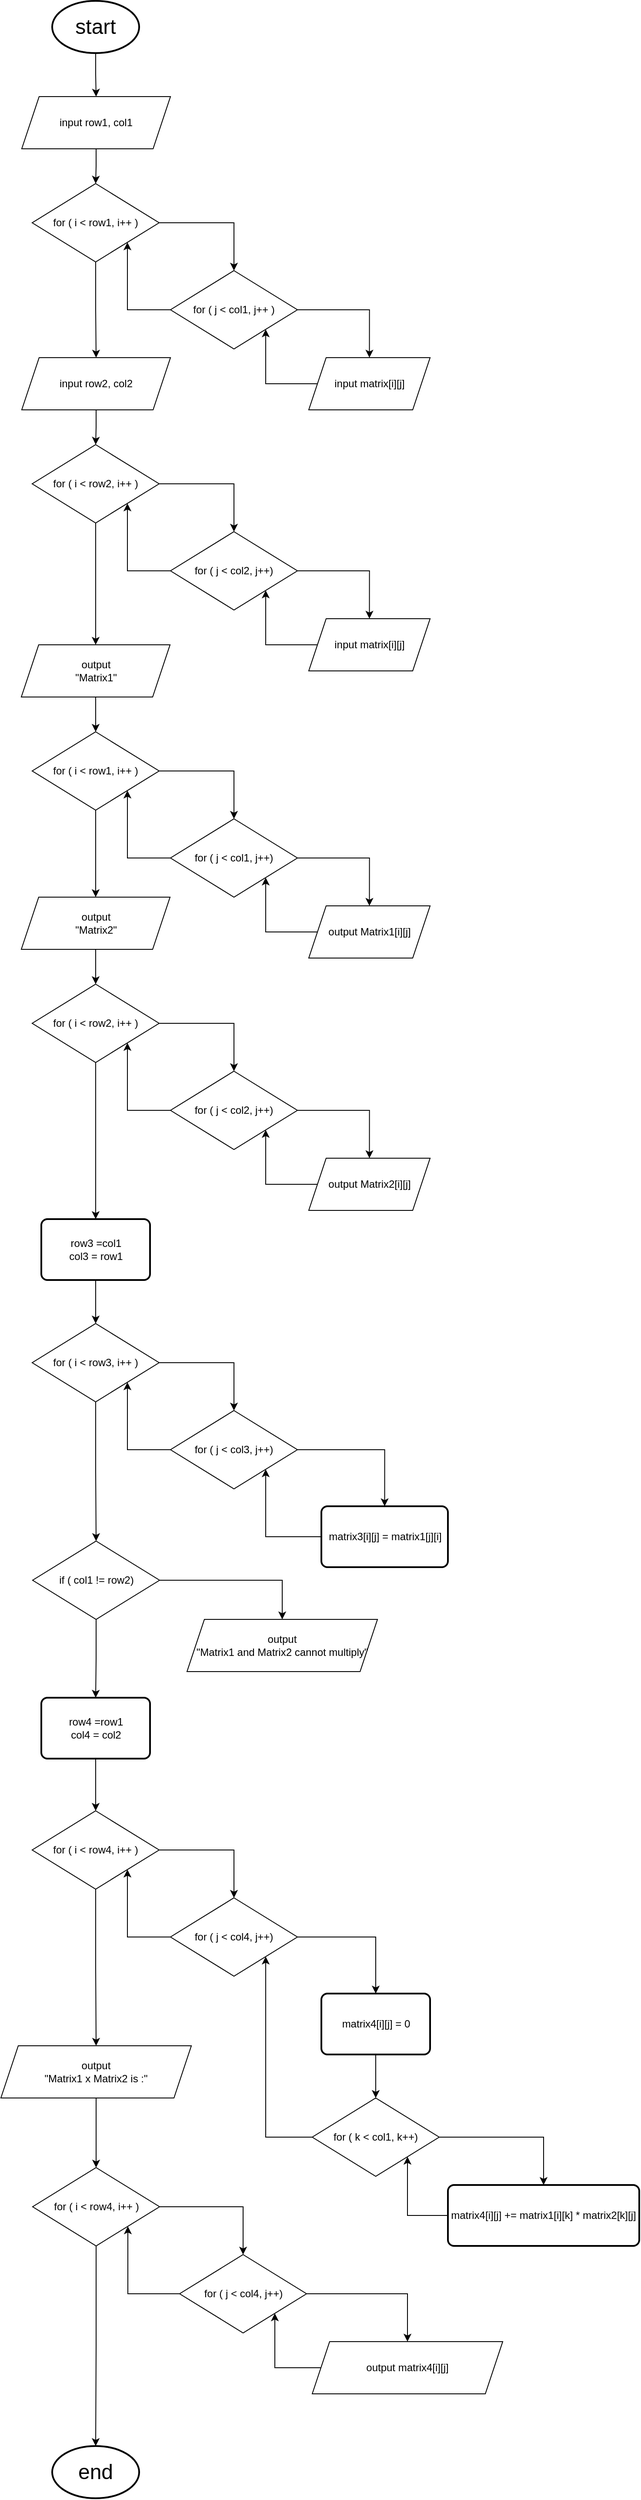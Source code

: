 <mxfile version="25.0.3">
  <diagram name="Page-1" id="6kvfa_6h6tVvRZBN9jJi">
    <mxGraphModel dx="2607" dy="1356" grid="1" gridSize="10" guides="1" tooltips="1" connect="1" arrows="1" fold="1" page="1" pageScale="1" pageWidth="850" pageHeight="1100" math="0" shadow="0">
      <root>
        <mxCell id="0" />
        <mxCell id="1" parent="0" />
        <mxCell id="hdkeTffcCmkld0RfmDk9-12" style="edgeStyle=orthogonalEdgeStyle;rounded=0;orthogonalLoop=1;jettySize=auto;html=1;entryX=0.5;entryY=0;entryDx=0;entryDy=0;" edge="1" parent="1" source="hdkeTffcCmkld0RfmDk9-1" target="hdkeTffcCmkld0RfmDk9-3">
          <mxGeometry relative="1" as="geometry" />
        </mxCell>
        <mxCell id="hdkeTffcCmkld0RfmDk9-1" value="&lt;font style=&quot;font-size: 24px;&quot;&gt;start&lt;/font&gt;" style="strokeWidth=2;html=1;shape=mxgraph.flowchart.start_1;whiteSpace=wrap;" vertex="1" parent="1">
          <mxGeometry x="375" y="40" width="100" height="60" as="geometry" />
        </mxCell>
        <mxCell id="hdkeTffcCmkld0RfmDk9-2" value="&lt;font style=&quot;font-size: 24px;&quot;&gt;end&lt;/font&gt;" style="strokeWidth=2;html=1;shape=mxgraph.flowchart.start_1;whiteSpace=wrap;" vertex="1" parent="1">
          <mxGeometry x="375" y="2850" width="100" height="60" as="geometry" />
        </mxCell>
        <mxCell id="hdkeTffcCmkld0RfmDk9-13" style="edgeStyle=orthogonalEdgeStyle;rounded=0;orthogonalLoop=1;jettySize=auto;html=1;entryX=0.5;entryY=0;entryDx=0;entryDy=0;" edge="1" parent="1" source="hdkeTffcCmkld0RfmDk9-3" target="hdkeTffcCmkld0RfmDk9-4">
          <mxGeometry relative="1" as="geometry" />
        </mxCell>
        <mxCell id="hdkeTffcCmkld0RfmDk9-3" value="input row1, col1" style="shape=parallelogram;perimeter=parallelogramPerimeter;whiteSpace=wrap;html=1;fixedSize=1;" vertex="1" parent="1">
          <mxGeometry x="340" y="150" width="171" height="60" as="geometry" />
        </mxCell>
        <mxCell id="hdkeTffcCmkld0RfmDk9-10" style="edgeStyle=orthogonalEdgeStyle;rounded=0;orthogonalLoop=1;jettySize=auto;html=1;entryX=0.5;entryY=0;entryDx=0;entryDy=0;" edge="1" parent="1" source="hdkeTffcCmkld0RfmDk9-4" target="hdkeTffcCmkld0RfmDk9-6">
          <mxGeometry relative="1" as="geometry" />
        </mxCell>
        <mxCell id="hdkeTffcCmkld0RfmDk9-24" style="edgeStyle=orthogonalEdgeStyle;rounded=0;orthogonalLoop=1;jettySize=auto;html=1;entryX=0.5;entryY=0;entryDx=0;entryDy=0;" edge="1" parent="1" source="hdkeTffcCmkld0RfmDk9-4" target="hdkeTffcCmkld0RfmDk9-16">
          <mxGeometry relative="1" as="geometry" />
        </mxCell>
        <mxCell id="hdkeTffcCmkld0RfmDk9-4" value="for ( i &amp;lt; row1, i++ )" style="rhombus;whiteSpace=wrap;html=1;" vertex="1" parent="1">
          <mxGeometry x="352" y="250" width="146" height="90" as="geometry" />
        </mxCell>
        <mxCell id="hdkeTffcCmkld0RfmDk9-8" style="edgeStyle=orthogonalEdgeStyle;rounded=0;orthogonalLoop=1;jettySize=auto;html=1;entryX=0.5;entryY=0;entryDx=0;entryDy=0;" edge="1" parent="1" source="hdkeTffcCmkld0RfmDk9-6" target="hdkeTffcCmkld0RfmDk9-7">
          <mxGeometry relative="1" as="geometry" />
        </mxCell>
        <mxCell id="hdkeTffcCmkld0RfmDk9-11" style="edgeStyle=orthogonalEdgeStyle;rounded=0;orthogonalLoop=1;jettySize=auto;html=1;entryX=1;entryY=1;entryDx=0;entryDy=0;" edge="1" parent="1" source="hdkeTffcCmkld0RfmDk9-6" target="hdkeTffcCmkld0RfmDk9-4">
          <mxGeometry relative="1" as="geometry" />
        </mxCell>
        <mxCell id="hdkeTffcCmkld0RfmDk9-6" value="for ( j &amp;lt; col1, j++ )" style="rhombus;whiteSpace=wrap;html=1;" vertex="1" parent="1">
          <mxGeometry x="511" y="350" width="146" height="90" as="geometry" />
        </mxCell>
        <mxCell id="hdkeTffcCmkld0RfmDk9-9" style="edgeStyle=orthogonalEdgeStyle;rounded=0;orthogonalLoop=1;jettySize=auto;html=1;entryX=1;entryY=1;entryDx=0;entryDy=0;" edge="1" parent="1" source="hdkeTffcCmkld0RfmDk9-7" target="hdkeTffcCmkld0RfmDk9-6">
          <mxGeometry relative="1" as="geometry" />
        </mxCell>
        <mxCell id="hdkeTffcCmkld0RfmDk9-7" value="input matrix[i][j]" style="shape=parallelogram;perimeter=parallelogramPerimeter;whiteSpace=wrap;html=1;fixedSize=1;" vertex="1" parent="1">
          <mxGeometry x="670" y="450" width="139.5" height="60" as="geometry" />
        </mxCell>
        <mxCell id="hdkeTffcCmkld0RfmDk9-15" style="edgeStyle=orthogonalEdgeStyle;rounded=0;orthogonalLoop=1;jettySize=auto;html=1;entryX=0.5;entryY=0;entryDx=0;entryDy=0;" edge="1" parent="1" source="hdkeTffcCmkld0RfmDk9-16" target="hdkeTffcCmkld0RfmDk9-18">
          <mxGeometry relative="1" as="geometry" />
        </mxCell>
        <mxCell id="hdkeTffcCmkld0RfmDk9-16" value="input row2, col2" style="shape=parallelogram;perimeter=parallelogramPerimeter;whiteSpace=wrap;html=1;fixedSize=1;" vertex="1" parent="1">
          <mxGeometry x="340" y="450" width="171" height="60" as="geometry" />
        </mxCell>
        <mxCell id="hdkeTffcCmkld0RfmDk9-17" style="edgeStyle=orthogonalEdgeStyle;rounded=0;orthogonalLoop=1;jettySize=auto;html=1;entryX=0.5;entryY=0;entryDx=0;entryDy=0;" edge="1" parent="1" source="hdkeTffcCmkld0RfmDk9-18" target="hdkeTffcCmkld0RfmDk9-21">
          <mxGeometry relative="1" as="geometry" />
        </mxCell>
        <mxCell id="hdkeTffcCmkld0RfmDk9-26" style="edgeStyle=orthogonalEdgeStyle;rounded=0;orthogonalLoop=1;jettySize=auto;html=1;entryX=0.5;entryY=0;entryDx=0;entryDy=0;" edge="1" parent="1" source="hdkeTffcCmkld0RfmDk9-18" target="hdkeTffcCmkld0RfmDk9-25">
          <mxGeometry relative="1" as="geometry" />
        </mxCell>
        <mxCell id="hdkeTffcCmkld0RfmDk9-18" value="for ( i &amp;lt; row2, i++ )" style="rhombus;whiteSpace=wrap;html=1;" vertex="1" parent="1">
          <mxGeometry x="352" y="550" width="146" height="90" as="geometry" />
        </mxCell>
        <mxCell id="hdkeTffcCmkld0RfmDk9-19" style="edgeStyle=orthogonalEdgeStyle;rounded=0;orthogonalLoop=1;jettySize=auto;html=1;entryX=0.5;entryY=0;entryDx=0;entryDy=0;" edge="1" parent="1" source="hdkeTffcCmkld0RfmDk9-21" target="hdkeTffcCmkld0RfmDk9-23">
          <mxGeometry relative="1" as="geometry" />
        </mxCell>
        <mxCell id="hdkeTffcCmkld0RfmDk9-20" style="edgeStyle=orthogonalEdgeStyle;rounded=0;orthogonalLoop=1;jettySize=auto;html=1;entryX=1;entryY=1;entryDx=0;entryDy=0;" edge="1" parent="1" source="hdkeTffcCmkld0RfmDk9-21" target="hdkeTffcCmkld0RfmDk9-18">
          <mxGeometry relative="1" as="geometry" />
        </mxCell>
        <mxCell id="hdkeTffcCmkld0RfmDk9-21" value="for ( j &amp;lt; col2, j++)" style="rhombus;whiteSpace=wrap;html=1;" vertex="1" parent="1">
          <mxGeometry x="511" y="650" width="146" height="90" as="geometry" />
        </mxCell>
        <mxCell id="hdkeTffcCmkld0RfmDk9-22" style="edgeStyle=orthogonalEdgeStyle;rounded=0;orthogonalLoop=1;jettySize=auto;html=1;entryX=1;entryY=1;entryDx=0;entryDy=0;" edge="1" parent="1" source="hdkeTffcCmkld0RfmDk9-23" target="hdkeTffcCmkld0RfmDk9-21">
          <mxGeometry relative="1" as="geometry" />
        </mxCell>
        <mxCell id="hdkeTffcCmkld0RfmDk9-23" value="input matrix[i][j]" style="shape=parallelogram;perimeter=parallelogramPerimeter;whiteSpace=wrap;html=1;fixedSize=1;" vertex="1" parent="1">
          <mxGeometry x="670" y="750" width="139.5" height="60" as="geometry" />
        </mxCell>
        <mxCell id="hdkeTffcCmkld0RfmDk9-31" style="edgeStyle=orthogonalEdgeStyle;rounded=0;orthogonalLoop=1;jettySize=auto;html=1;" edge="1" parent="1" source="hdkeTffcCmkld0RfmDk9-25" target="hdkeTffcCmkld0RfmDk9-28">
          <mxGeometry relative="1" as="geometry" />
        </mxCell>
        <mxCell id="hdkeTffcCmkld0RfmDk9-25" value="output&lt;div&gt;&quot;Matrix1&quot;&lt;/div&gt;" style="shape=parallelogram;perimeter=parallelogramPerimeter;whiteSpace=wrap;html=1;fixedSize=1;" vertex="1" parent="1">
          <mxGeometry x="339.5" y="780" width="171" height="60" as="geometry" />
        </mxCell>
        <mxCell id="hdkeTffcCmkld0RfmDk9-32" style="edgeStyle=orthogonalEdgeStyle;rounded=0;orthogonalLoop=1;jettySize=auto;html=1;entryX=0.5;entryY=0;entryDx=0;entryDy=0;" edge="1" parent="1" source="hdkeTffcCmkld0RfmDk9-28" target="hdkeTffcCmkld0RfmDk9-29">
          <mxGeometry relative="1" as="geometry" />
        </mxCell>
        <mxCell id="hdkeTffcCmkld0RfmDk9-40" style="edgeStyle=orthogonalEdgeStyle;rounded=0;orthogonalLoop=1;jettySize=auto;html=1;entryX=0.5;entryY=0;entryDx=0;entryDy=0;" edge="1" parent="1" source="hdkeTffcCmkld0RfmDk9-28" target="hdkeTffcCmkld0RfmDk9-36">
          <mxGeometry relative="1" as="geometry" />
        </mxCell>
        <mxCell id="hdkeTffcCmkld0RfmDk9-28" value="for ( i &amp;lt; row1, i++ )" style="rhombus;whiteSpace=wrap;html=1;" vertex="1" parent="1">
          <mxGeometry x="352" y="880" width="146" height="90" as="geometry" />
        </mxCell>
        <mxCell id="hdkeTffcCmkld0RfmDk9-33" style="edgeStyle=orthogonalEdgeStyle;rounded=0;orthogonalLoop=1;jettySize=auto;html=1;entryX=1;entryY=1;entryDx=0;entryDy=0;" edge="1" parent="1" source="hdkeTffcCmkld0RfmDk9-29" target="hdkeTffcCmkld0RfmDk9-28">
          <mxGeometry relative="1" as="geometry" />
        </mxCell>
        <mxCell id="hdkeTffcCmkld0RfmDk9-34" style="edgeStyle=orthogonalEdgeStyle;rounded=0;orthogonalLoop=1;jettySize=auto;html=1;entryX=0.5;entryY=0;entryDx=0;entryDy=0;" edge="1" parent="1" source="hdkeTffcCmkld0RfmDk9-29" target="hdkeTffcCmkld0RfmDk9-30">
          <mxGeometry relative="1" as="geometry" />
        </mxCell>
        <mxCell id="hdkeTffcCmkld0RfmDk9-29" value="for ( j &amp;lt; col1, j++)" style="rhombus;whiteSpace=wrap;html=1;" vertex="1" parent="1">
          <mxGeometry x="511" y="980" width="146" height="90" as="geometry" />
        </mxCell>
        <mxCell id="hdkeTffcCmkld0RfmDk9-35" style="edgeStyle=orthogonalEdgeStyle;rounded=0;orthogonalLoop=1;jettySize=auto;html=1;entryX=1;entryY=1;entryDx=0;entryDy=0;" edge="1" parent="1" source="hdkeTffcCmkld0RfmDk9-30" target="hdkeTffcCmkld0RfmDk9-29">
          <mxGeometry relative="1" as="geometry" />
        </mxCell>
        <mxCell id="hdkeTffcCmkld0RfmDk9-30" value="output Matrix1[i][j]" style="shape=parallelogram;perimeter=parallelogramPerimeter;whiteSpace=wrap;html=1;fixedSize=1;" vertex="1" parent="1">
          <mxGeometry x="670" y="1080" width="139.5" height="60" as="geometry" />
        </mxCell>
        <mxCell id="hdkeTffcCmkld0RfmDk9-41" value="" style="edgeStyle=orthogonalEdgeStyle;rounded=0;orthogonalLoop=1;jettySize=auto;html=1;" edge="1" parent="1" source="hdkeTffcCmkld0RfmDk9-36" target="hdkeTffcCmkld0RfmDk9-37">
          <mxGeometry relative="1" as="geometry" />
        </mxCell>
        <mxCell id="hdkeTffcCmkld0RfmDk9-36" value="output&lt;div&gt;&quot;Matrix2&quot;&lt;/div&gt;" style="shape=parallelogram;perimeter=parallelogramPerimeter;whiteSpace=wrap;html=1;fixedSize=1;" vertex="1" parent="1">
          <mxGeometry x="339.5" y="1070" width="171" height="60" as="geometry" />
        </mxCell>
        <mxCell id="hdkeTffcCmkld0RfmDk9-42" style="edgeStyle=orthogonalEdgeStyle;rounded=0;orthogonalLoop=1;jettySize=auto;html=1;entryX=0.5;entryY=0;entryDx=0;entryDy=0;" edge="1" parent="1" source="hdkeTffcCmkld0RfmDk9-37" target="hdkeTffcCmkld0RfmDk9-38">
          <mxGeometry relative="1" as="geometry" />
        </mxCell>
        <mxCell id="hdkeTffcCmkld0RfmDk9-47" style="edgeStyle=orthogonalEdgeStyle;rounded=0;orthogonalLoop=1;jettySize=auto;html=1;entryX=0.5;entryY=0;entryDx=0;entryDy=0;" edge="1" parent="1" source="hdkeTffcCmkld0RfmDk9-37" target="hdkeTffcCmkld0RfmDk9-46">
          <mxGeometry relative="1" as="geometry" />
        </mxCell>
        <mxCell id="hdkeTffcCmkld0RfmDk9-37" value="for ( i &amp;lt; row2, i++ )" style="rhombus;whiteSpace=wrap;html=1;" vertex="1" parent="1">
          <mxGeometry x="352" y="1170" width="146" height="90" as="geometry" />
        </mxCell>
        <mxCell id="hdkeTffcCmkld0RfmDk9-43" style="edgeStyle=orthogonalEdgeStyle;rounded=0;orthogonalLoop=1;jettySize=auto;html=1;entryX=1;entryY=1;entryDx=0;entryDy=0;" edge="1" parent="1" source="hdkeTffcCmkld0RfmDk9-38" target="hdkeTffcCmkld0RfmDk9-37">
          <mxGeometry relative="1" as="geometry" />
        </mxCell>
        <mxCell id="hdkeTffcCmkld0RfmDk9-44" style="edgeStyle=orthogonalEdgeStyle;rounded=0;orthogonalLoop=1;jettySize=auto;html=1;entryX=0.5;entryY=0;entryDx=0;entryDy=0;" edge="1" parent="1" source="hdkeTffcCmkld0RfmDk9-38" target="hdkeTffcCmkld0RfmDk9-39">
          <mxGeometry relative="1" as="geometry" />
        </mxCell>
        <mxCell id="hdkeTffcCmkld0RfmDk9-38" value="for ( j &amp;lt; col2, j++)" style="rhombus;whiteSpace=wrap;html=1;" vertex="1" parent="1">
          <mxGeometry x="511" y="1270" width="146" height="90" as="geometry" />
        </mxCell>
        <mxCell id="hdkeTffcCmkld0RfmDk9-45" style="edgeStyle=orthogonalEdgeStyle;rounded=0;orthogonalLoop=1;jettySize=auto;html=1;entryX=1;entryY=1;entryDx=0;entryDy=0;" edge="1" parent="1" source="hdkeTffcCmkld0RfmDk9-39" target="hdkeTffcCmkld0RfmDk9-38">
          <mxGeometry relative="1" as="geometry" />
        </mxCell>
        <mxCell id="hdkeTffcCmkld0RfmDk9-39" value="output Matrix2[i][j]" style="shape=parallelogram;perimeter=parallelogramPerimeter;whiteSpace=wrap;html=1;fixedSize=1;" vertex="1" parent="1">
          <mxGeometry x="670" y="1370" width="139.5" height="60" as="geometry" />
        </mxCell>
        <mxCell id="hdkeTffcCmkld0RfmDk9-52" style="edgeStyle=orthogonalEdgeStyle;rounded=0;orthogonalLoop=1;jettySize=auto;html=1;entryX=0.5;entryY=0;entryDx=0;entryDy=0;" edge="1" parent="1" source="hdkeTffcCmkld0RfmDk9-46" target="hdkeTffcCmkld0RfmDk9-48">
          <mxGeometry relative="1" as="geometry" />
        </mxCell>
        <mxCell id="hdkeTffcCmkld0RfmDk9-46" value="row3 =col1&lt;div&gt;col3 = row1&lt;/div&gt;" style="rounded=1;whiteSpace=wrap;html=1;absoluteArcSize=1;arcSize=14;strokeWidth=2;" vertex="1" parent="1">
          <mxGeometry x="362.5" y="1440" width="125" height="70" as="geometry" />
        </mxCell>
        <mxCell id="hdkeTffcCmkld0RfmDk9-53" style="edgeStyle=orthogonalEdgeStyle;rounded=0;orthogonalLoop=1;jettySize=auto;html=1;entryX=0.5;entryY=0;entryDx=0;entryDy=0;" edge="1" parent="1" source="hdkeTffcCmkld0RfmDk9-48" target="hdkeTffcCmkld0RfmDk9-49">
          <mxGeometry relative="1" as="geometry" />
        </mxCell>
        <mxCell id="hdkeTffcCmkld0RfmDk9-62" style="edgeStyle=orthogonalEdgeStyle;rounded=0;orthogonalLoop=1;jettySize=auto;html=1;entryX=0.5;entryY=0;entryDx=0;entryDy=0;" edge="1" parent="1" source="hdkeTffcCmkld0RfmDk9-48" target="hdkeTffcCmkld0RfmDk9-57">
          <mxGeometry relative="1" as="geometry" />
        </mxCell>
        <mxCell id="hdkeTffcCmkld0RfmDk9-48" value="for ( i &amp;lt; row3, i++ )" style="rhombus;whiteSpace=wrap;html=1;" vertex="1" parent="1">
          <mxGeometry x="352" y="1560" width="146" height="90" as="geometry" />
        </mxCell>
        <mxCell id="hdkeTffcCmkld0RfmDk9-54" style="edgeStyle=orthogonalEdgeStyle;rounded=0;orthogonalLoop=1;jettySize=auto;html=1;entryX=0.5;entryY=0;entryDx=0;entryDy=0;" edge="1" parent="1" source="hdkeTffcCmkld0RfmDk9-49" target="hdkeTffcCmkld0RfmDk9-51">
          <mxGeometry relative="1" as="geometry" />
        </mxCell>
        <mxCell id="hdkeTffcCmkld0RfmDk9-55" style="edgeStyle=orthogonalEdgeStyle;rounded=0;orthogonalLoop=1;jettySize=auto;html=1;entryX=1;entryY=1;entryDx=0;entryDy=0;" edge="1" parent="1" source="hdkeTffcCmkld0RfmDk9-49" target="hdkeTffcCmkld0RfmDk9-48">
          <mxGeometry relative="1" as="geometry" />
        </mxCell>
        <mxCell id="hdkeTffcCmkld0RfmDk9-49" value="for ( j &amp;lt; col3, j++)" style="rhombus;whiteSpace=wrap;html=1;" vertex="1" parent="1">
          <mxGeometry x="511" y="1660" width="146" height="90" as="geometry" />
        </mxCell>
        <mxCell id="hdkeTffcCmkld0RfmDk9-56" style="edgeStyle=orthogonalEdgeStyle;rounded=0;orthogonalLoop=1;jettySize=auto;html=1;entryX=1;entryY=1;entryDx=0;entryDy=0;" edge="1" parent="1" source="hdkeTffcCmkld0RfmDk9-51" target="hdkeTffcCmkld0RfmDk9-49">
          <mxGeometry relative="1" as="geometry" />
        </mxCell>
        <mxCell id="hdkeTffcCmkld0RfmDk9-51" value="matrix3[i][j] = matrix1[j][i]" style="rounded=1;whiteSpace=wrap;html=1;absoluteArcSize=1;arcSize=14;strokeWidth=2;" vertex="1" parent="1">
          <mxGeometry x="684.5" y="1770" width="145.5" height="70" as="geometry" />
        </mxCell>
        <mxCell id="hdkeTffcCmkld0RfmDk9-59" style="edgeStyle=orthogonalEdgeStyle;rounded=0;orthogonalLoop=1;jettySize=auto;html=1;entryX=0.5;entryY=0;entryDx=0;entryDy=0;" edge="1" parent="1" source="hdkeTffcCmkld0RfmDk9-57" target="hdkeTffcCmkld0RfmDk9-58">
          <mxGeometry relative="1" as="geometry" />
        </mxCell>
        <mxCell id="hdkeTffcCmkld0RfmDk9-61" style="edgeStyle=orthogonalEdgeStyle;rounded=0;orthogonalLoop=1;jettySize=auto;html=1;entryX=0.5;entryY=0;entryDx=0;entryDy=0;" edge="1" parent="1" source="hdkeTffcCmkld0RfmDk9-57" target="hdkeTffcCmkld0RfmDk9-60">
          <mxGeometry relative="1" as="geometry" />
        </mxCell>
        <mxCell id="hdkeTffcCmkld0RfmDk9-57" value="if ( col1 != row2)" style="rhombus;whiteSpace=wrap;html=1;" vertex="1" parent="1">
          <mxGeometry x="352.5" y="1810" width="146" height="90" as="geometry" />
        </mxCell>
        <mxCell id="hdkeTffcCmkld0RfmDk9-58" value="output&lt;br&gt;&quot;Matrix1 and Matrix2 cannot multiply&quot;" style="shape=parallelogram;perimeter=parallelogramPerimeter;whiteSpace=wrap;html=1;fixedSize=1;" vertex="1" parent="1">
          <mxGeometry x="530" y="1900" width="219" height="60" as="geometry" />
        </mxCell>
        <mxCell id="hdkeTffcCmkld0RfmDk9-67" style="edgeStyle=orthogonalEdgeStyle;rounded=0;orthogonalLoop=1;jettySize=auto;html=1;entryX=0.5;entryY=0;entryDx=0;entryDy=0;" edge="1" parent="1" source="hdkeTffcCmkld0RfmDk9-60" target="hdkeTffcCmkld0RfmDk9-65">
          <mxGeometry relative="1" as="geometry" />
        </mxCell>
        <mxCell id="hdkeTffcCmkld0RfmDk9-60" value="row4 =row1&lt;div&gt;col4 = col2&lt;/div&gt;" style="rounded=1;whiteSpace=wrap;html=1;absoluteArcSize=1;arcSize=14;strokeWidth=2;" vertex="1" parent="1">
          <mxGeometry x="362.5" y="1990" width="125" height="70" as="geometry" />
        </mxCell>
        <mxCell id="hdkeTffcCmkld0RfmDk9-76" style="edgeStyle=orthogonalEdgeStyle;rounded=0;orthogonalLoop=1;jettySize=auto;html=1;entryX=0.5;entryY=0;entryDx=0;entryDy=0;" edge="1" parent="1" source="hdkeTffcCmkld0RfmDk9-65" target="hdkeTffcCmkld0RfmDk9-66">
          <mxGeometry relative="1" as="geometry" />
        </mxCell>
        <mxCell id="hdkeTffcCmkld0RfmDk9-79" style="edgeStyle=orthogonalEdgeStyle;rounded=0;orthogonalLoop=1;jettySize=auto;html=1;entryX=0.5;entryY=0;entryDx=0;entryDy=0;" edge="1" parent="1" source="hdkeTffcCmkld0RfmDk9-65" target="hdkeTffcCmkld0RfmDk9-78">
          <mxGeometry relative="1" as="geometry" />
        </mxCell>
        <mxCell id="hdkeTffcCmkld0RfmDk9-65" value="for ( i &amp;lt; row4, i++ )" style="rhombus;whiteSpace=wrap;html=1;" vertex="1" parent="1">
          <mxGeometry x="352" y="2120" width="146" height="90" as="geometry" />
        </mxCell>
        <mxCell id="hdkeTffcCmkld0RfmDk9-75" style="edgeStyle=orthogonalEdgeStyle;rounded=0;orthogonalLoop=1;jettySize=auto;html=1;entryX=0.5;entryY=0;entryDx=0;entryDy=0;" edge="1" parent="1" source="hdkeTffcCmkld0RfmDk9-66" target="hdkeTffcCmkld0RfmDk9-68">
          <mxGeometry relative="1" as="geometry" />
        </mxCell>
        <mxCell id="hdkeTffcCmkld0RfmDk9-77" style="edgeStyle=orthogonalEdgeStyle;rounded=0;orthogonalLoop=1;jettySize=auto;html=1;entryX=1;entryY=1;entryDx=0;entryDy=0;" edge="1" parent="1" source="hdkeTffcCmkld0RfmDk9-66" target="hdkeTffcCmkld0RfmDk9-65">
          <mxGeometry relative="1" as="geometry" />
        </mxCell>
        <mxCell id="hdkeTffcCmkld0RfmDk9-66" value="for ( j &amp;lt; col4, j++)" style="rhombus;whiteSpace=wrap;html=1;" vertex="1" parent="1">
          <mxGeometry x="511" y="2220" width="146" height="90" as="geometry" />
        </mxCell>
        <mxCell id="hdkeTffcCmkld0RfmDk9-70" style="edgeStyle=orthogonalEdgeStyle;rounded=0;orthogonalLoop=1;jettySize=auto;html=1;entryX=0.5;entryY=0;entryDx=0;entryDy=0;" edge="1" parent="1" source="hdkeTffcCmkld0RfmDk9-68" target="hdkeTffcCmkld0RfmDk9-69">
          <mxGeometry relative="1" as="geometry" />
        </mxCell>
        <mxCell id="hdkeTffcCmkld0RfmDk9-68" value="matrix4[i][j] = 0" style="rounded=1;whiteSpace=wrap;html=1;absoluteArcSize=1;arcSize=14;strokeWidth=2;" vertex="1" parent="1">
          <mxGeometry x="684.5" y="2330" width="125" height="70" as="geometry" />
        </mxCell>
        <mxCell id="hdkeTffcCmkld0RfmDk9-72" style="edgeStyle=orthogonalEdgeStyle;rounded=0;orthogonalLoop=1;jettySize=auto;html=1;" edge="1" parent="1" source="hdkeTffcCmkld0RfmDk9-69" target="hdkeTffcCmkld0RfmDk9-71">
          <mxGeometry relative="1" as="geometry" />
        </mxCell>
        <mxCell id="hdkeTffcCmkld0RfmDk9-74" style="edgeStyle=orthogonalEdgeStyle;rounded=0;orthogonalLoop=1;jettySize=auto;html=1;entryX=1;entryY=1;entryDx=0;entryDy=0;" edge="1" parent="1" source="hdkeTffcCmkld0RfmDk9-69" target="hdkeTffcCmkld0RfmDk9-66">
          <mxGeometry relative="1" as="geometry" />
        </mxCell>
        <mxCell id="hdkeTffcCmkld0RfmDk9-69" value="for ( k &amp;lt; col1, k++)" style="rhombus;whiteSpace=wrap;html=1;" vertex="1" parent="1">
          <mxGeometry x="674" y="2450" width="146" height="90" as="geometry" />
        </mxCell>
        <mxCell id="hdkeTffcCmkld0RfmDk9-73" style="edgeStyle=orthogonalEdgeStyle;rounded=0;orthogonalLoop=1;jettySize=auto;html=1;entryX=1;entryY=1;entryDx=0;entryDy=0;" edge="1" parent="1" source="hdkeTffcCmkld0RfmDk9-71" target="hdkeTffcCmkld0RfmDk9-69">
          <mxGeometry relative="1" as="geometry" />
        </mxCell>
        <mxCell id="hdkeTffcCmkld0RfmDk9-71" value="matrix4[i][j] += matrix1[i][k] * matrix2[k][j]" style="rounded=1;whiteSpace=wrap;html=1;absoluteArcSize=1;arcSize=14;strokeWidth=2;" vertex="1" parent="1">
          <mxGeometry x="830" y="2550" width="220" height="70" as="geometry" />
        </mxCell>
        <mxCell id="hdkeTffcCmkld0RfmDk9-82" style="edgeStyle=orthogonalEdgeStyle;rounded=0;orthogonalLoop=1;jettySize=auto;html=1;entryX=0.5;entryY=0;entryDx=0;entryDy=0;" edge="1" parent="1" source="hdkeTffcCmkld0RfmDk9-78" target="hdkeTffcCmkld0RfmDk9-80">
          <mxGeometry relative="1" as="geometry" />
        </mxCell>
        <mxCell id="hdkeTffcCmkld0RfmDk9-78" value="output&lt;br&gt;&quot;Matrix1 x Matrix2 is :&quot;" style="shape=parallelogram;perimeter=parallelogramPerimeter;whiteSpace=wrap;html=1;fixedSize=1;" vertex="1" parent="1">
          <mxGeometry x="316" y="2390" width="219" height="60" as="geometry" />
        </mxCell>
        <mxCell id="hdkeTffcCmkld0RfmDk9-86" style="edgeStyle=orthogonalEdgeStyle;rounded=0;orthogonalLoop=1;jettySize=auto;html=1;entryX=0.5;entryY=0;entryDx=0;entryDy=0;" edge="1" parent="1" source="hdkeTffcCmkld0RfmDk9-80" target="hdkeTffcCmkld0RfmDk9-81">
          <mxGeometry relative="1" as="geometry" />
        </mxCell>
        <mxCell id="hdkeTffcCmkld0RfmDk9-80" value="for ( i &amp;lt; row4, i++ )" style="rhombus;whiteSpace=wrap;html=1;" vertex="1" parent="1">
          <mxGeometry x="352.5" y="2530" width="146" height="90" as="geometry" />
        </mxCell>
        <mxCell id="hdkeTffcCmkld0RfmDk9-84" style="edgeStyle=orthogonalEdgeStyle;rounded=0;orthogonalLoop=1;jettySize=auto;html=1;entryX=0.5;entryY=0;entryDx=0;entryDy=0;" edge="1" parent="1" source="hdkeTffcCmkld0RfmDk9-81" target="hdkeTffcCmkld0RfmDk9-83">
          <mxGeometry relative="1" as="geometry" />
        </mxCell>
        <mxCell id="hdkeTffcCmkld0RfmDk9-87" style="edgeStyle=orthogonalEdgeStyle;rounded=0;orthogonalLoop=1;jettySize=auto;html=1;entryX=1;entryY=1;entryDx=0;entryDy=0;" edge="1" parent="1" source="hdkeTffcCmkld0RfmDk9-81" target="hdkeTffcCmkld0RfmDk9-80">
          <mxGeometry relative="1" as="geometry" />
        </mxCell>
        <mxCell id="hdkeTffcCmkld0RfmDk9-81" value="for ( j &amp;lt; col4, j++)" style="rhombus;whiteSpace=wrap;html=1;" vertex="1" parent="1">
          <mxGeometry x="521.5" y="2630" width="146" height="90" as="geometry" />
        </mxCell>
        <mxCell id="hdkeTffcCmkld0RfmDk9-85" style="edgeStyle=orthogonalEdgeStyle;rounded=0;orthogonalLoop=1;jettySize=auto;html=1;entryX=1;entryY=1;entryDx=0;entryDy=0;" edge="1" parent="1" source="hdkeTffcCmkld0RfmDk9-83" target="hdkeTffcCmkld0RfmDk9-81">
          <mxGeometry relative="1" as="geometry" />
        </mxCell>
        <mxCell id="hdkeTffcCmkld0RfmDk9-83" value="output matrix4[i][j]" style="shape=parallelogram;perimeter=parallelogramPerimeter;whiteSpace=wrap;html=1;fixedSize=1;" vertex="1" parent="1">
          <mxGeometry x="674" y="2730" width="219" height="60" as="geometry" />
        </mxCell>
        <mxCell id="hdkeTffcCmkld0RfmDk9-88" style="edgeStyle=orthogonalEdgeStyle;rounded=0;orthogonalLoop=1;jettySize=auto;html=1;entryX=0.5;entryY=0;entryDx=0;entryDy=0;entryPerimeter=0;" edge="1" parent="1" source="hdkeTffcCmkld0RfmDk9-80" target="hdkeTffcCmkld0RfmDk9-2">
          <mxGeometry relative="1" as="geometry" />
        </mxCell>
      </root>
    </mxGraphModel>
  </diagram>
</mxfile>
